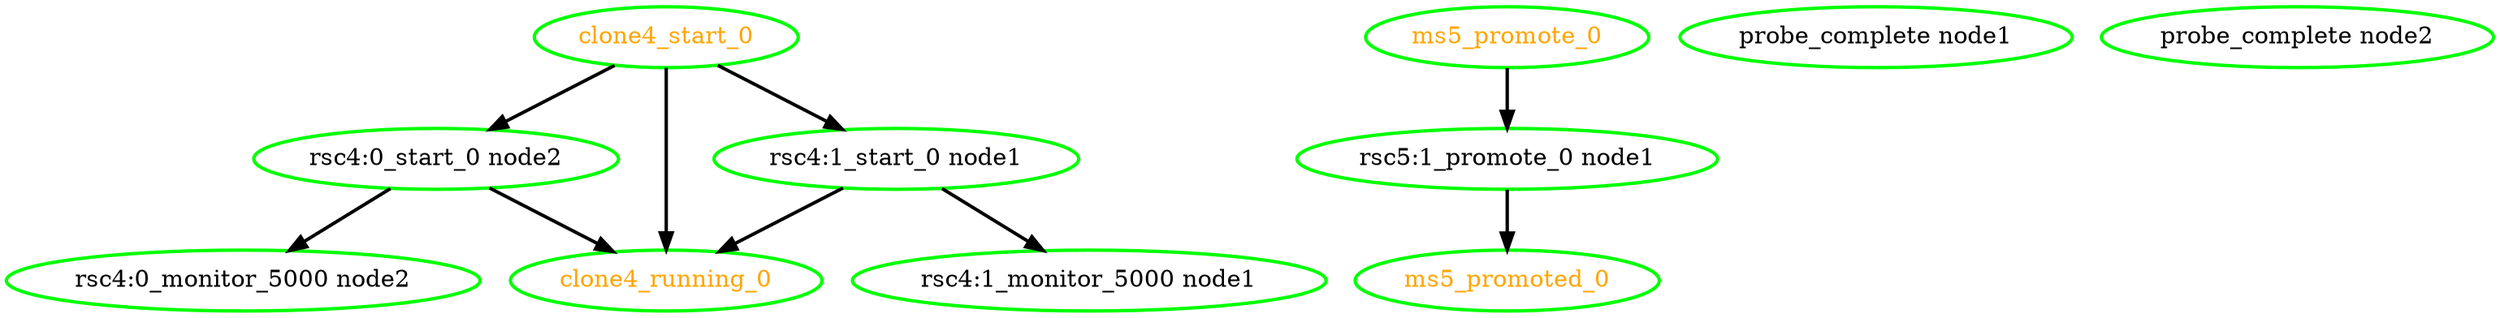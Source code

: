 digraph "g" {
"clone4_running_0" [ style=bold color="green" fontcolor="orange" ]
"clone4_start_0" -> "clone4_running_0" [ style = bold]
"clone4_start_0" -> "rsc4:0_start_0 node2" [ style = bold]
"clone4_start_0" -> "rsc4:1_start_0 node1" [ style = bold]
"clone4_start_0" [ style=bold color="green" fontcolor="orange" ]
"ms5_promote_0" -> "rsc5:1_promote_0 node1" [ style = bold]
"ms5_promote_0" [ style=bold color="green" fontcolor="orange" ]
"ms5_promoted_0" [ style=bold color="green" fontcolor="orange" ]
"probe_complete node1" [ style=bold color="green" fontcolor="black" ]
"probe_complete node2" [ style=bold color="green" fontcolor="black" ]
"rsc4:0_monitor_5000 node2" [ style=bold color="green" fontcolor="black" ]
"rsc4:0_start_0 node2" -> "clone4_running_0" [ style = bold]
"rsc4:0_start_0 node2" -> "rsc4:0_monitor_5000 node2" [ style = bold]
"rsc4:0_start_0 node2" [ style=bold color="green" fontcolor="black" ]
"rsc4:1_monitor_5000 node1" [ style=bold color="green" fontcolor="black" ]
"rsc4:1_start_0 node1" -> "clone4_running_0" [ style = bold]
"rsc4:1_start_0 node1" -> "rsc4:1_monitor_5000 node1" [ style = bold]
"rsc4:1_start_0 node1" [ style=bold color="green" fontcolor="black" ]
"rsc5:1_promote_0 node1" -> "ms5_promoted_0" [ style = bold]
"rsc5:1_promote_0 node1" [ style=bold color="green" fontcolor="black" ]
}
